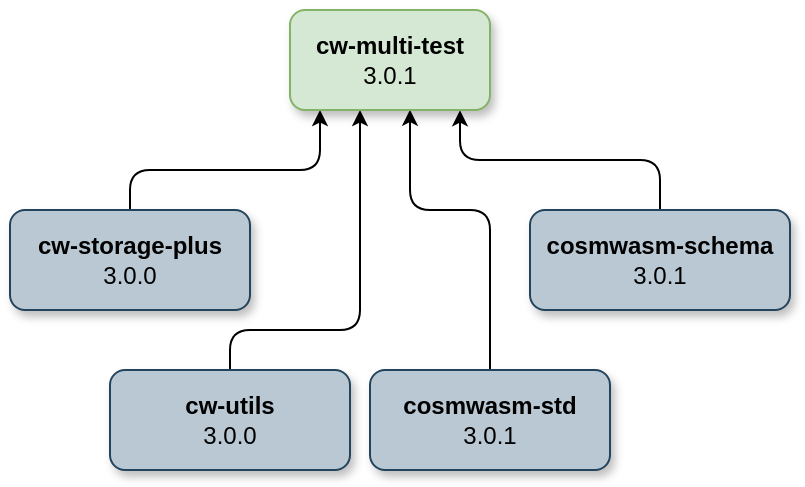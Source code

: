 <mxfile version="28.0.6">
  <diagram name="Strona-1" id="g_sFPEgD2kjfMV7_-Lf5">
    <mxGraphModel dx="929" dy="534" grid="1" gridSize="5" guides="1" tooltips="1" connect="1" arrows="1" fold="1" page="1" pageScale="1" pageWidth="827" pageHeight="1169" background="none" math="0" shadow="0">
      <root>
        <mxCell id="0" />
        <mxCell id="1" parent="0" />
        <mxCell id="9G2xkSYArj-MTEWEONzu-1" style="edgeStyle=orthogonalEdgeStyle;rounded=1;orthogonalLoop=1;jettySize=auto;html=1;strokeColor=default;align=center;verticalAlign=middle;fontFamily=Helvetica;fontSize=11;fontColor=default;labelBackgroundColor=default;startSize=5;endArrow=classic;endFill=1;endSize=5;curved=0;" parent="1" source="jCbWclXcDCK_UydNv-eQ-10" edge="1">
          <mxGeometry relative="1" as="geometry">
            <mxPoint x="235" y="110" as="targetPoint" />
            <Array as="points">
              <mxPoint x="140" y="140" />
              <mxPoint x="235" y="140" />
            </Array>
          </mxGeometry>
        </mxCell>
        <mxCell id="9G2xkSYArj-MTEWEONzu-3" style="edgeStyle=orthogonalEdgeStyle;rounded=1;orthogonalLoop=1;jettySize=auto;html=1;strokeColor=default;align=center;verticalAlign=middle;fontFamily=Helvetica;fontSize=11;fontColor=default;labelBackgroundColor=default;startSize=5;endArrow=classic;endFill=1;endSize=5;curved=0;exitX=0.5;exitY=0;exitDx=0;exitDy=0;" parent="1" source="9G2xkSYArj-MTEWEONzu-2" target="jCbWclXcDCK_UydNv-eQ-2" edge="1">
          <mxGeometry relative="1" as="geometry">
            <Array as="points">
              <mxPoint x="190" y="220" />
              <mxPoint x="255" y="220" />
            </Array>
          </mxGeometry>
        </mxCell>
        <mxCell id="jCbWclXcDCK_UydNv-eQ-45" style="edgeStyle=orthogonalEdgeStyle;rounded=1;orthogonalLoop=1;jettySize=auto;html=1;strokeColor=default;align=center;verticalAlign=middle;fontFamily=Helvetica;fontSize=11;fontColor=default;labelBackgroundColor=default;startSize=5;endArrow=classic;endFill=1;endSize=5;curved=0;entryX=0.857;entryY=1.003;entryDx=0;entryDy=0;entryPerimeter=0;" parent="1" source="jCbWclXcDCK_UydNv-eQ-8" target="jCbWclXcDCK_UydNv-eQ-2" edge="1">
          <mxGeometry relative="1" as="geometry">
            <Array as="points">
              <mxPoint x="405" y="135" />
              <mxPoint x="305" y="135" />
              <mxPoint x="305" y="110" />
            </Array>
            <mxPoint x="310" y="110" as="targetPoint" />
          </mxGeometry>
        </mxCell>
        <mxCell id="jCbWclXcDCK_UydNv-eQ-39" style="edgeStyle=orthogonalEdgeStyle;rounded=1;orthogonalLoop=1;jettySize=auto;html=1;entryX=0.6;entryY=0.997;entryDx=0;entryDy=0;strokeColor=default;align=center;verticalAlign=middle;fontFamily=Helvetica;fontSize=11;fontColor=default;labelBackgroundColor=default;startSize=5;endArrow=classic;endFill=1;endSize=5;curved=0;entryPerimeter=0;" parent="1" source="jCbWclXcDCK_UydNv-eQ-1" target="jCbWclXcDCK_UydNv-eQ-2" edge="1">
          <mxGeometry relative="1" as="geometry">
            <Array as="points">
              <mxPoint x="320" y="160" />
              <mxPoint x="280" y="160" />
            </Array>
          </mxGeometry>
        </mxCell>
        <mxCell id="jCbWclXcDCK_UydNv-eQ-1" value="&lt;b&gt;cosmwasm-std&lt;/b&gt;&lt;br&gt;3.0.1" style="rounded=1;whiteSpace=wrap;html=1;fillColor=#bac8d3;strokeColor=#23445d;shadow=1;glass=0;" parent="1" vertex="1">
          <mxGeometry x="260" y="240" width="120" height="50" as="geometry" />
        </mxCell>
        <mxCell id="jCbWclXcDCK_UydNv-eQ-2" value="&lt;b&gt;cw-multi-test&lt;/b&gt;&lt;div&gt;3.0.1&lt;/div&gt;" style="rounded=1;whiteSpace=wrap;html=1;fillColor=#d5e8d4;strokeColor=#82b366;shadow=1;" parent="1" vertex="1">
          <mxGeometry x="220" y="60" width="100" height="50" as="geometry" />
        </mxCell>
        <mxCell id="jCbWclXcDCK_UydNv-eQ-8" value="&lt;b&gt;cosmwasm-schema&lt;/b&gt;&lt;div&gt;3.0.1&lt;/div&gt;" style="rounded=1;whiteSpace=wrap;html=1;fillColor=#bac8d3;strokeColor=#23445d;shadow=1;glass=0;" parent="1" vertex="1">
          <mxGeometry x="340" y="160" width="130" height="50" as="geometry" />
        </mxCell>
        <mxCell id="jCbWclXcDCK_UydNv-eQ-10" value="&lt;b&gt;cw-storage-plus&lt;/b&gt;&lt;br&gt;3.0.0" style="rounded=1;whiteSpace=wrap;html=1;fillColor=#bac8d3;strokeColor=#23445d;shadow=1;glass=0;" parent="1" vertex="1">
          <mxGeometry x="80" y="160" width="120" height="50" as="geometry" />
        </mxCell>
        <mxCell id="9G2xkSYArj-MTEWEONzu-2" value="&lt;b&gt;cw-utils&lt;/b&gt;&lt;br&gt;3.0.0" style="rounded=1;whiteSpace=wrap;html=1;fillColor=#bac8d3;strokeColor=#23445d;shadow=1;glass=0;" parent="1" vertex="1">
          <mxGeometry x="130" y="240" width="120" height="50" as="geometry" />
        </mxCell>
      </root>
    </mxGraphModel>
  </diagram>
</mxfile>
